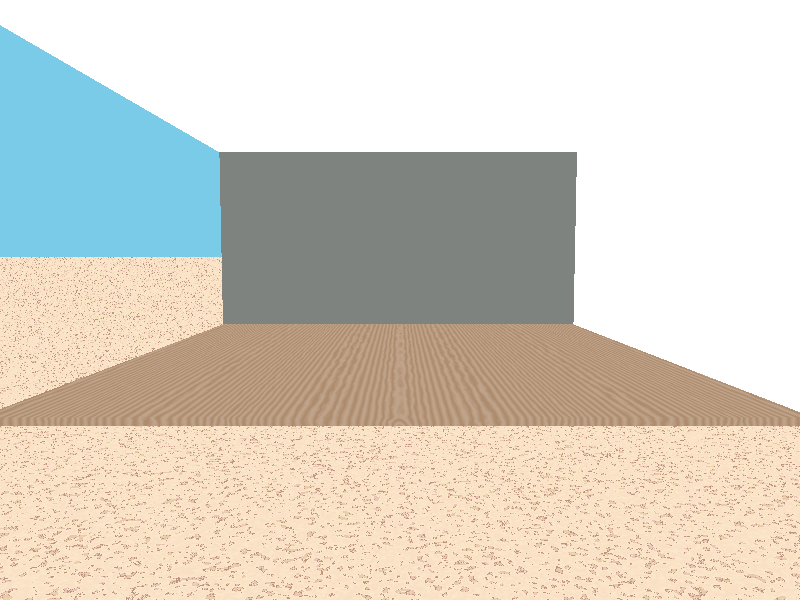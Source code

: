 #include "colors.inc"
#include "stones.inc"
#include "textures.inc"

#declare MyGray = rgb<53/255, 58/255, 55/255>;

camera {
//    location <0, 7, 5>
//    look_at <0, 0, 5>
    location <0, 2, -12>
    look_at <0, 1, 2>
}

background { SkyBlue }

plane {
    <0, 1, 0>, 0
    texture { Cork }
}

#declare ground_ceiling = box {
    <-1, -1, -1>, <1, 1, 1>
    scale <5, 0.1, 5>
}

#declare wall = box {
    <-1, -1, -1>, <1, 1, 1>
    scale <0.1, 5, 5>
}

merge {
    object { 
        ground_ceiling
        texture { DMFLightOak scale 0.5 }
    }
    object { 
        ground_ceiling
        pigment { White }
        translate <0, 5, 0>
    }
    object { 
        wall
        pigment { MyGray }
        rotate 90*y
        translate <0, 0, 5>
    }
    object {
        wall
        pigment { White }
        rotate 90*x
        translate <5, 0, 0>
    }
}

#declare Lightbulb = union {
    merge {
        sphere { <0, 0, 0>, 1 }
        cylinder {
            <0, 0, 1>, <0, 0, 0>, 1
            scale <0.35, 0.35, 1.0>
            translate 0.5*z
        }
        texture {
            pigment { color rgb<1, 1, 1> }
            finish { ambient .9 diffuse .6 }
        }
    }
    cylinder {
        <0, 0, 1>, <0, 0, 0>, 1
        scale <0.4, 0.4, 0.5>
        texture { Brass_Texture }
        translate 1.5*z
    }
    rotate -90 * x
    scale .5
}

light_source {
    <0, 5, 0>
    color White
    area_light <1, 0, 0>, <0, 1, 0>, 2, 2
    adaptive 1
    jitter
    looks_like { Lightbulb }
}